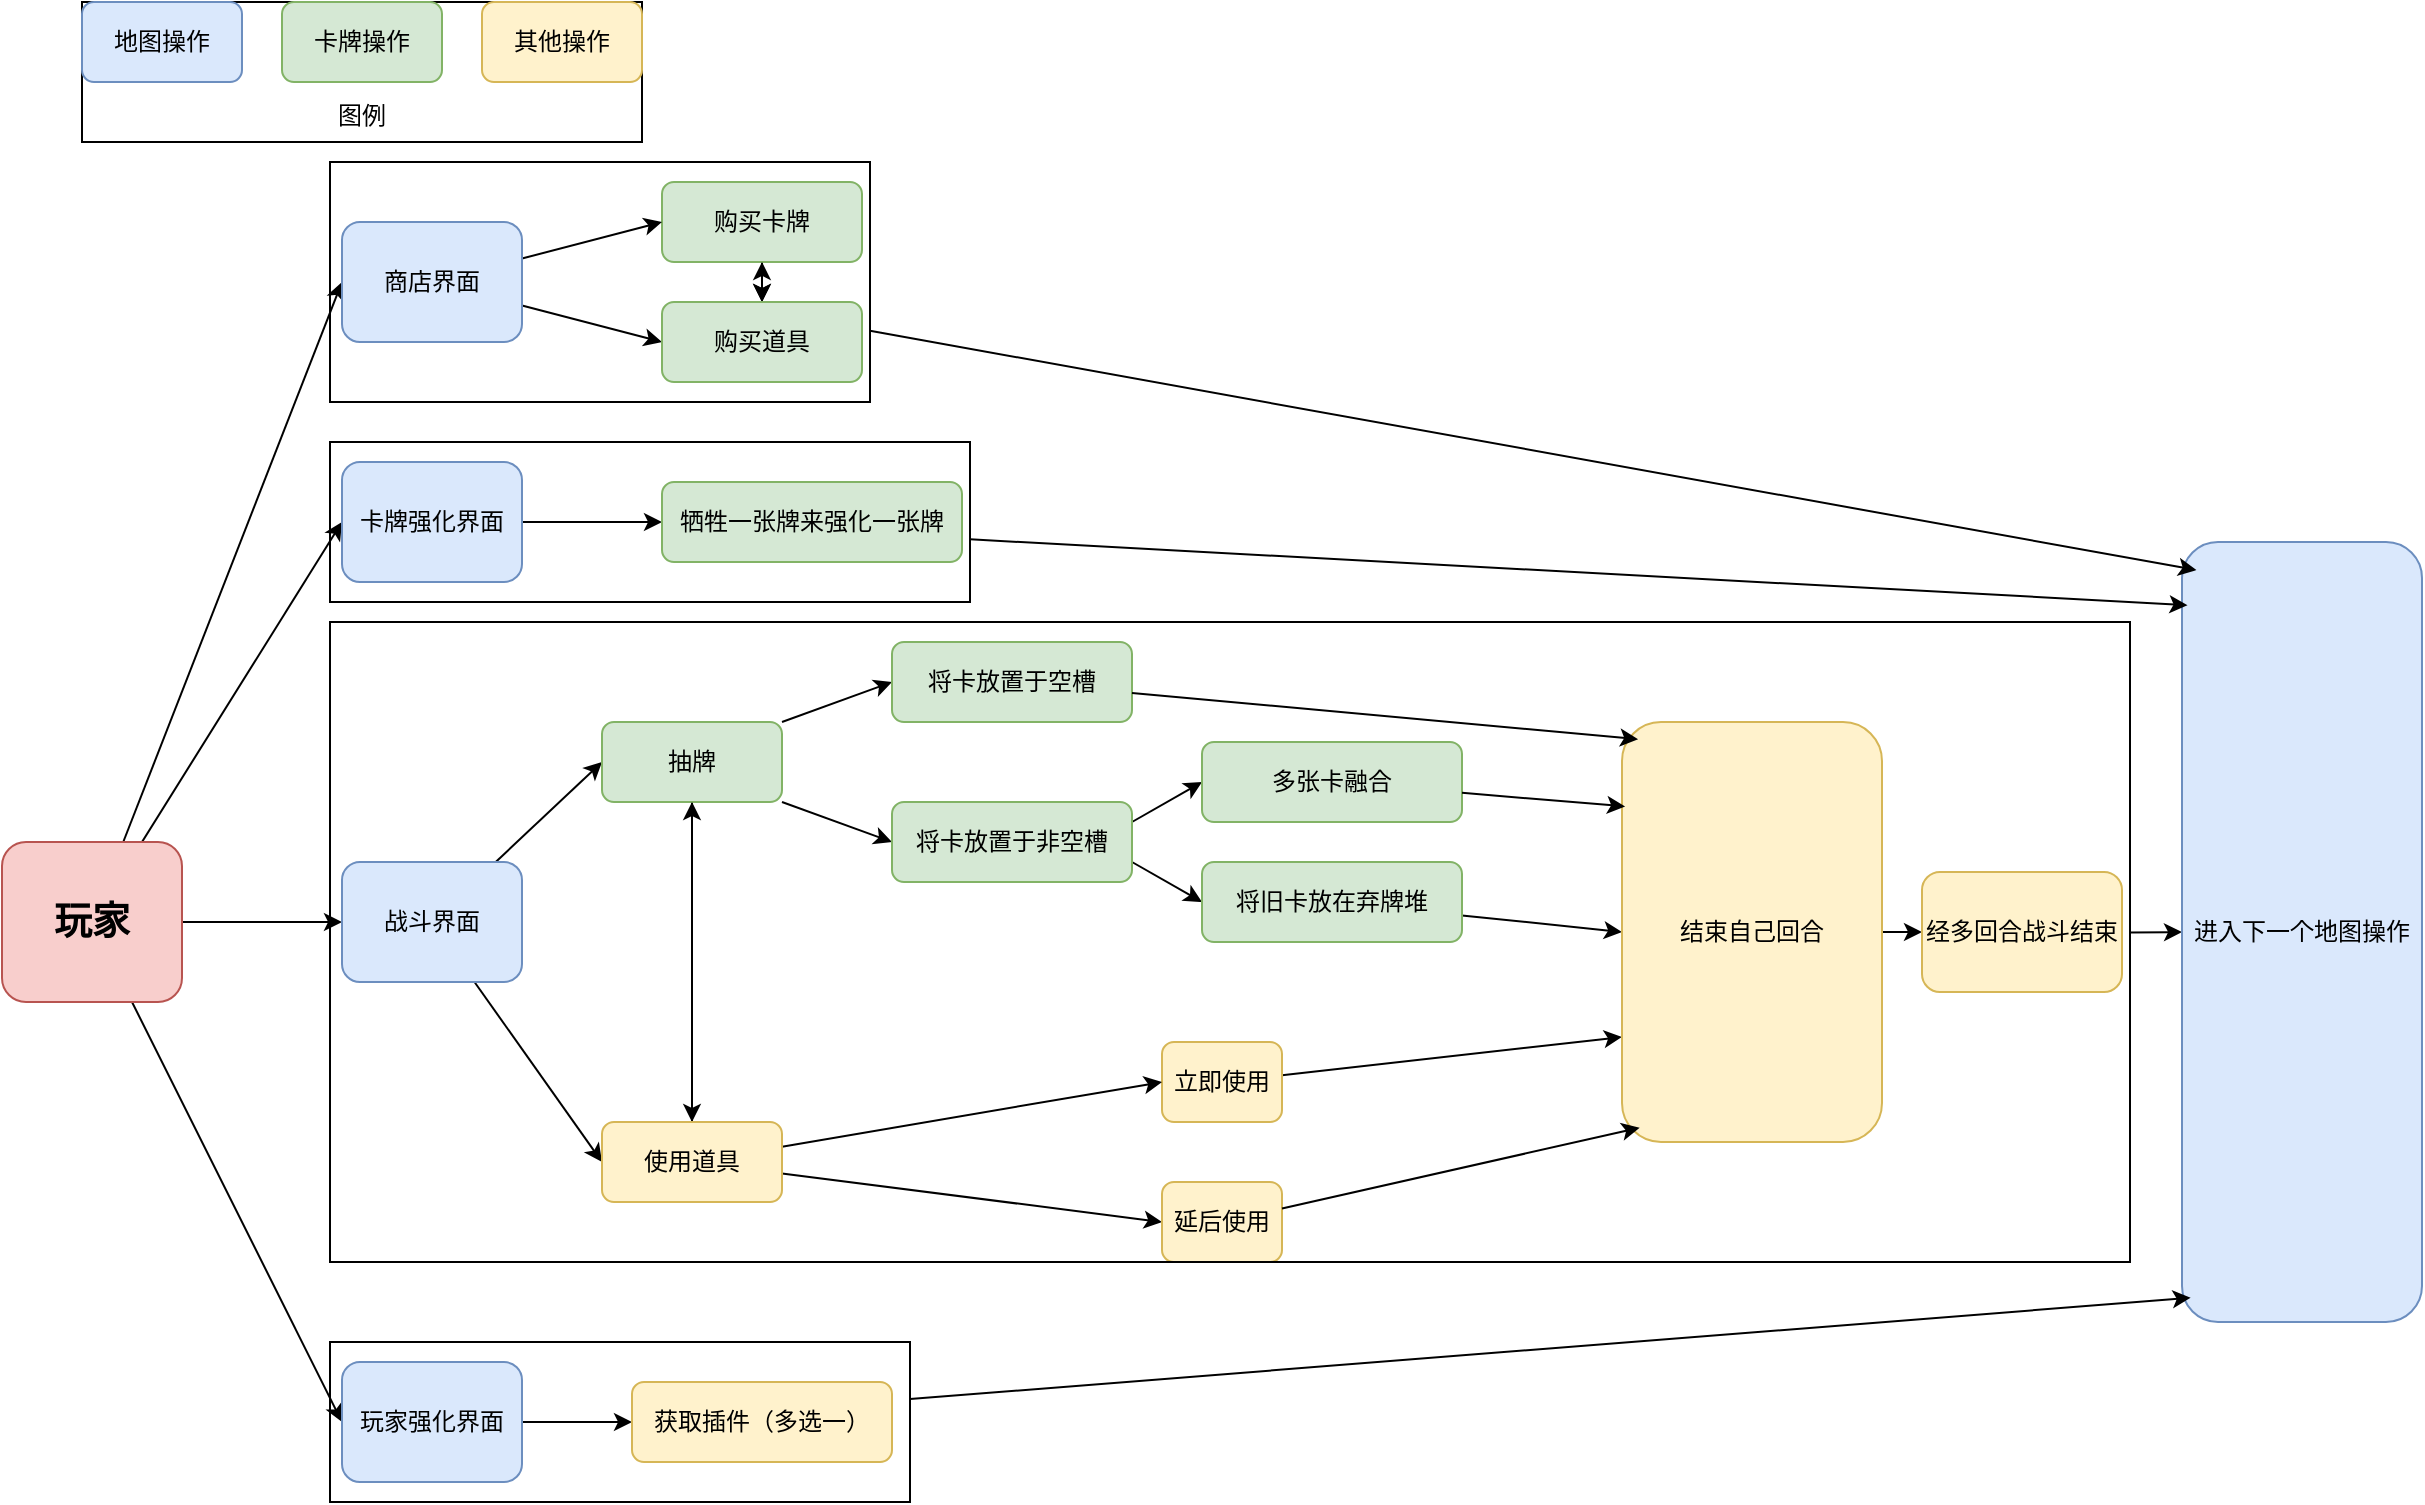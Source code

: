 <mxfile version="24.7.14">
  <diagram name="第 1 页" id="i8MqhCAHrSAyVpUwQ_SO">
    <mxGraphModel dx="2785" dy="1049" grid="1" gridSize="10" guides="1" tooltips="1" connect="1" arrows="1" fold="1" page="1" pageScale="1" pageWidth="827" pageHeight="1169" background="none" math="0" shadow="0">
      <root>
        <mxCell id="0" />
        <mxCell id="1" parent="0" />
        <mxCell id="GtimxReasQ_3gJzBnS7Q-70" style="edgeStyle=none;rounded=0;orthogonalLoop=1;jettySize=auto;html=1;entryX=0;entryY=0.5;entryDx=0;entryDy=0;" edge="1" parent="1" source="GtimxReasQ_3gJzBnS7Q-1" target="GtimxReasQ_3gJzBnS7Q-47">
          <mxGeometry relative="1" as="geometry" />
        </mxCell>
        <mxCell id="GtimxReasQ_3gJzBnS7Q-71" style="edgeStyle=none;rounded=0;orthogonalLoop=1;jettySize=auto;html=1;entryX=0;entryY=0.5;entryDx=0;entryDy=0;" edge="1" parent="1" source="GtimxReasQ_3gJzBnS7Q-1" target="GtimxReasQ_3gJzBnS7Q-17">
          <mxGeometry relative="1" as="geometry" />
        </mxCell>
        <mxCell id="GtimxReasQ_3gJzBnS7Q-72" style="edgeStyle=none;rounded=0;orthogonalLoop=1;jettySize=auto;html=1;entryX=0;entryY=0.5;entryDx=0;entryDy=0;" edge="1" parent="1" source="GtimxReasQ_3gJzBnS7Q-1" target="GtimxReasQ_3gJzBnS7Q-15">
          <mxGeometry relative="1" as="geometry" />
        </mxCell>
        <mxCell id="GtimxReasQ_3gJzBnS7Q-73" style="edgeStyle=none;rounded=0;orthogonalLoop=1;jettySize=auto;html=1;entryX=0;entryY=0.5;entryDx=0;entryDy=0;" edge="1" parent="1" source="GtimxReasQ_3gJzBnS7Q-1" target="GtimxReasQ_3gJzBnS7Q-16">
          <mxGeometry relative="1" as="geometry" />
        </mxCell>
        <mxCell id="GtimxReasQ_3gJzBnS7Q-1" value="&lt;b style=&quot;font-size: 19px;&quot;&gt;玩家&lt;/b&gt;" style="rounded=1;whiteSpace=wrap;html=1;fillColor=#f8cecc;strokeColor=#b85450;" vertex="1" parent="1">
          <mxGeometry x="-40" y="420" width="90" height="80" as="geometry" />
        </mxCell>
        <mxCell id="GtimxReasQ_3gJzBnS7Q-10" value="&lt;div&gt;&lt;br&gt;&lt;/div&gt;&lt;div&gt;&lt;br&gt;&lt;/div&gt;&lt;div&gt;&lt;br&gt;&lt;/div&gt;&lt;div&gt;图例&lt;/div&gt;" style="rounded=0;whiteSpace=wrap;html=1;" vertex="1" parent="1">
          <mxGeometry width="280" height="70" as="geometry" />
        </mxCell>
        <mxCell id="GtimxReasQ_3gJzBnS7Q-11" value="地图操作" style="rounded=1;whiteSpace=wrap;html=1;fillColor=#dae8fc;strokeColor=#6c8ebf;" vertex="1" parent="1">
          <mxGeometry width="80" height="40" as="geometry" />
        </mxCell>
        <mxCell id="GtimxReasQ_3gJzBnS7Q-12" value="卡牌操作" style="rounded=1;whiteSpace=wrap;html=1;fillColor=#d5e8d4;strokeColor=#82b366;" vertex="1" parent="1">
          <mxGeometry x="100" width="80" height="40" as="geometry" />
        </mxCell>
        <mxCell id="GtimxReasQ_3gJzBnS7Q-13" value="其他操作" style="rounded=1;whiteSpace=wrap;html=1;fillColor=#fff2cc;strokeColor=#d6b656;" vertex="1" parent="1">
          <mxGeometry x="200" width="80" height="40" as="geometry" />
        </mxCell>
        <mxCell id="GtimxReasQ_3gJzBnS7Q-14" style="edgeStyle=orthogonalEdgeStyle;rounded=0;orthogonalLoop=1;jettySize=auto;html=1;exitX=0.5;exitY=1;exitDx=0;exitDy=0;" edge="1" parent="1" source="GtimxReasQ_3gJzBnS7Q-10" target="GtimxReasQ_3gJzBnS7Q-10">
          <mxGeometry relative="1" as="geometry" />
        </mxCell>
        <mxCell id="GtimxReasQ_3gJzBnS7Q-64" style="edgeStyle=none;rounded=0;orthogonalLoop=1;jettySize=auto;html=1;entryX=0;entryY=0.5;entryDx=0;entryDy=0;" edge="1" parent="1" source="GtimxReasQ_3gJzBnS7Q-15" target="GtimxReasQ_3gJzBnS7Q-57">
          <mxGeometry relative="1" as="geometry" />
        </mxCell>
        <mxCell id="GtimxReasQ_3gJzBnS7Q-65" style="edgeStyle=none;rounded=0;orthogonalLoop=1;jettySize=auto;html=1;entryX=0;entryY=0.5;entryDx=0;entryDy=0;" edge="1" parent="1" source="GtimxReasQ_3gJzBnS7Q-15" target="GtimxReasQ_3gJzBnS7Q-60">
          <mxGeometry relative="1" as="geometry" />
        </mxCell>
        <mxCell id="GtimxReasQ_3gJzBnS7Q-15" value="战斗界面" style="rounded=1;whiteSpace=wrap;html=1;fillColor=#dae8fc;strokeColor=#6c8ebf;" vertex="1" parent="1">
          <mxGeometry x="130" y="430" width="90" height="60" as="geometry" />
        </mxCell>
        <mxCell id="GtimxReasQ_3gJzBnS7Q-58" style="edgeStyle=none;rounded=0;orthogonalLoop=1;jettySize=auto;html=1;" edge="1" parent="1" source="GtimxReasQ_3gJzBnS7Q-16" target="GtimxReasQ_3gJzBnS7Q-56">
          <mxGeometry relative="1" as="geometry" />
        </mxCell>
        <mxCell id="GtimxReasQ_3gJzBnS7Q-16" value="玩家强化界面" style="rounded=1;whiteSpace=wrap;html=1;fillColor=#dae8fc;strokeColor=#6c8ebf;" vertex="1" parent="1">
          <mxGeometry x="130" y="680" width="90" height="60" as="geometry" />
        </mxCell>
        <mxCell id="GtimxReasQ_3gJzBnS7Q-53" style="edgeStyle=none;rounded=0;orthogonalLoop=1;jettySize=auto;html=1;" edge="1" parent="1" source="GtimxReasQ_3gJzBnS7Q-17" target="GtimxReasQ_3gJzBnS7Q-52">
          <mxGeometry relative="1" as="geometry" />
        </mxCell>
        <mxCell id="GtimxReasQ_3gJzBnS7Q-17" value="卡牌强化界面" style="rounded=1;whiteSpace=wrap;html=1;fillColor=#dae8fc;strokeColor=#6c8ebf;" vertex="1" parent="1">
          <mxGeometry x="130" y="230" width="90" height="60" as="geometry" />
        </mxCell>
        <mxCell id="GtimxReasQ_3gJzBnS7Q-68" style="edgeStyle=none;rounded=0;orthogonalLoop=1;jettySize=auto;html=1;entryX=0.5;entryY=0;entryDx=0;entryDy=0;" edge="1" parent="1" source="GtimxReasQ_3gJzBnS7Q-18" target="GtimxReasQ_3gJzBnS7Q-49">
          <mxGeometry relative="1" as="geometry" />
        </mxCell>
        <mxCell id="GtimxReasQ_3gJzBnS7Q-102" style="edgeStyle=none;rounded=0;orthogonalLoop=1;jettySize=auto;html=1;entryX=0.5;entryY=0;entryDx=0;entryDy=0;" edge="1" parent="1" source="GtimxReasQ_3gJzBnS7Q-18" target="GtimxReasQ_3gJzBnS7Q-49">
          <mxGeometry relative="1" as="geometry" />
        </mxCell>
        <mxCell id="GtimxReasQ_3gJzBnS7Q-18" value="购买卡牌" style="rounded=1;whiteSpace=wrap;html=1;fillColor=#d5e8d4;strokeColor=#82b366;" vertex="1" parent="1">
          <mxGeometry x="290" y="90" width="100" height="40" as="geometry" />
        </mxCell>
        <mxCell id="GtimxReasQ_3gJzBnS7Q-66" style="edgeStyle=none;rounded=0;orthogonalLoop=1;jettySize=auto;html=1;entryX=0;entryY=0.5;entryDx=0;entryDy=0;" edge="1" parent="1" source="GtimxReasQ_3gJzBnS7Q-47" target="GtimxReasQ_3gJzBnS7Q-18">
          <mxGeometry relative="1" as="geometry" />
        </mxCell>
        <mxCell id="GtimxReasQ_3gJzBnS7Q-67" style="edgeStyle=none;rounded=0;orthogonalLoop=1;jettySize=auto;html=1;entryX=0;entryY=0.5;entryDx=0;entryDy=0;" edge="1" parent="1" source="GtimxReasQ_3gJzBnS7Q-47" target="GtimxReasQ_3gJzBnS7Q-49">
          <mxGeometry relative="1" as="geometry" />
        </mxCell>
        <mxCell id="GtimxReasQ_3gJzBnS7Q-47" value="商店界面" style="rounded=1;whiteSpace=wrap;html=1;fillColor=#dae8fc;strokeColor=#6c8ebf;" vertex="1" parent="1">
          <mxGeometry x="130" y="110" width="90" height="60" as="geometry" />
        </mxCell>
        <mxCell id="GtimxReasQ_3gJzBnS7Q-104" style="edgeStyle=none;rounded=0;orthogonalLoop=1;jettySize=auto;html=1;" edge="1" parent="1" source="GtimxReasQ_3gJzBnS7Q-49">
          <mxGeometry relative="1" as="geometry">
            <mxPoint x="340" y="130" as="targetPoint" />
          </mxGeometry>
        </mxCell>
        <mxCell id="GtimxReasQ_3gJzBnS7Q-49" value="购买道具" style="rounded=1;whiteSpace=wrap;html=1;fillColor=#d5e8d4;strokeColor=#82b366;" vertex="1" parent="1">
          <mxGeometry x="290" y="150" width="100" height="40" as="geometry" />
        </mxCell>
        <mxCell id="GtimxReasQ_3gJzBnS7Q-52" value="牺牲一张牌来强化一张牌" style="rounded=1;whiteSpace=wrap;html=1;fillColor=#d5e8d4;strokeColor=#82b366;" vertex="1" parent="1">
          <mxGeometry x="290" y="240" width="150" height="40" as="geometry" />
        </mxCell>
        <mxCell id="GtimxReasQ_3gJzBnS7Q-56" value="获取插件（多选一）" style="rounded=1;whiteSpace=wrap;html=1;fillColor=#fff2cc;strokeColor=#d6b656;" vertex="1" parent="1">
          <mxGeometry x="275" y="690" width="130" height="40" as="geometry" />
        </mxCell>
        <mxCell id="GtimxReasQ_3gJzBnS7Q-76" style="edgeStyle=none;rounded=0;orthogonalLoop=1;jettySize=auto;html=1;" edge="1" parent="1" source="GtimxReasQ_3gJzBnS7Q-57" target="GtimxReasQ_3gJzBnS7Q-60">
          <mxGeometry relative="1" as="geometry" />
        </mxCell>
        <mxCell id="GtimxReasQ_3gJzBnS7Q-77" style="edgeStyle=none;rounded=0;orthogonalLoop=1;jettySize=auto;html=1;entryX=0;entryY=0.5;entryDx=0;entryDy=0;exitX=1;exitY=0;exitDx=0;exitDy=0;" edge="1" parent="1" source="GtimxReasQ_3gJzBnS7Q-57" target="GtimxReasQ_3gJzBnS7Q-61">
          <mxGeometry relative="1" as="geometry" />
        </mxCell>
        <mxCell id="GtimxReasQ_3gJzBnS7Q-78" style="edgeStyle=none;rounded=0;orthogonalLoop=1;jettySize=auto;html=1;entryX=0;entryY=0.5;entryDx=0;entryDy=0;exitX=1;exitY=1;exitDx=0;exitDy=0;" edge="1" parent="1" source="GtimxReasQ_3gJzBnS7Q-57" target="GtimxReasQ_3gJzBnS7Q-74">
          <mxGeometry relative="1" as="geometry" />
        </mxCell>
        <mxCell id="GtimxReasQ_3gJzBnS7Q-57" value="抽牌" style="rounded=1;whiteSpace=wrap;html=1;fillColor=#d5e8d4;strokeColor=#82b366;" vertex="1" parent="1">
          <mxGeometry x="260" y="360" width="90" height="40" as="geometry" />
        </mxCell>
        <mxCell id="GtimxReasQ_3gJzBnS7Q-95" style="edgeStyle=none;rounded=0;orthogonalLoop=1;jettySize=auto;html=1;entryX=0;entryY=0.75;entryDx=0;entryDy=0;" edge="1" parent="1" source="GtimxReasQ_3gJzBnS7Q-59" target="GtimxReasQ_3gJzBnS7Q-88">
          <mxGeometry relative="1" as="geometry" />
        </mxCell>
        <mxCell id="GtimxReasQ_3gJzBnS7Q-59" value="立即使用" style="rounded=1;whiteSpace=wrap;html=1;fillColor=#fff2cc;strokeColor=#d6b656;" vertex="1" parent="1">
          <mxGeometry x="540" y="520" width="60" height="40" as="geometry" />
        </mxCell>
        <mxCell id="GtimxReasQ_3gJzBnS7Q-75" style="edgeStyle=none;rounded=0;orthogonalLoop=1;jettySize=auto;html=1;entryX=0.5;entryY=1;entryDx=0;entryDy=0;" edge="1" parent="1" source="GtimxReasQ_3gJzBnS7Q-60" target="GtimxReasQ_3gJzBnS7Q-57">
          <mxGeometry relative="1" as="geometry" />
        </mxCell>
        <mxCell id="GtimxReasQ_3gJzBnS7Q-85" style="edgeStyle=none;rounded=0;orthogonalLoop=1;jettySize=auto;html=1;entryX=0;entryY=0.5;entryDx=0;entryDy=0;" edge="1" parent="1" source="GtimxReasQ_3gJzBnS7Q-60" target="GtimxReasQ_3gJzBnS7Q-59">
          <mxGeometry relative="1" as="geometry" />
        </mxCell>
        <mxCell id="GtimxReasQ_3gJzBnS7Q-86" style="edgeStyle=none;rounded=0;orthogonalLoop=1;jettySize=auto;html=1;entryX=0;entryY=0.5;entryDx=0;entryDy=0;" edge="1" parent="1" source="GtimxReasQ_3gJzBnS7Q-60" target="GtimxReasQ_3gJzBnS7Q-84">
          <mxGeometry relative="1" as="geometry" />
        </mxCell>
        <mxCell id="GtimxReasQ_3gJzBnS7Q-60" value="使用道具" style="rounded=1;whiteSpace=wrap;html=1;fillColor=#fff2cc;strokeColor=#d6b656;" vertex="1" parent="1">
          <mxGeometry x="260" y="560" width="90" height="40" as="geometry" />
        </mxCell>
        <mxCell id="GtimxReasQ_3gJzBnS7Q-61" value="将卡放置于空槽" style="rounded=1;whiteSpace=wrap;html=1;fillColor=#d5e8d4;strokeColor=#82b366;" vertex="1" parent="1">
          <mxGeometry x="405" y="320" width="120" height="40" as="geometry" />
        </mxCell>
        <mxCell id="GtimxReasQ_3gJzBnS7Q-80" style="edgeStyle=none;rounded=0;orthogonalLoop=1;jettySize=auto;html=1;entryX=0;entryY=0.5;entryDx=0;entryDy=0;exitX=1;exitY=0.25;exitDx=0;exitDy=0;" edge="1" parent="1" source="GtimxReasQ_3gJzBnS7Q-74" target="GtimxReasQ_3gJzBnS7Q-79">
          <mxGeometry relative="1" as="geometry" />
        </mxCell>
        <mxCell id="GtimxReasQ_3gJzBnS7Q-82" style="edgeStyle=none;rounded=0;orthogonalLoop=1;jettySize=auto;html=1;entryX=0;entryY=0.5;entryDx=0;entryDy=0;exitX=1;exitY=0.75;exitDx=0;exitDy=0;" edge="1" parent="1" source="GtimxReasQ_3gJzBnS7Q-74" target="GtimxReasQ_3gJzBnS7Q-81">
          <mxGeometry relative="1" as="geometry">
            <mxPoint x="530" y="430" as="sourcePoint" />
          </mxGeometry>
        </mxCell>
        <mxCell id="GtimxReasQ_3gJzBnS7Q-74" value="将卡放置于非空槽" style="rounded=1;whiteSpace=wrap;html=1;fillColor=#d5e8d4;strokeColor=#82b366;" vertex="1" parent="1">
          <mxGeometry x="405" y="400" width="120" height="40" as="geometry" />
        </mxCell>
        <mxCell id="GtimxReasQ_3gJzBnS7Q-79" value="多张卡融合" style="rounded=1;whiteSpace=wrap;html=1;fillColor=#d5e8d4;strokeColor=#82b366;" vertex="1" parent="1">
          <mxGeometry x="560" y="370" width="130" height="40" as="geometry" />
        </mxCell>
        <mxCell id="GtimxReasQ_3gJzBnS7Q-94" style="edgeStyle=none;rounded=0;orthogonalLoop=1;jettySize=auto;html=1;entryX=0;entryY=0.5;entryDx=0;entryDy=0;" edge="1" parent="1" source="GtimxReasQ_3gJzBnS7Q-81" target="GtimxReasQ_3gJzBnS7Q-88">
          <mxGeometry relative="1" as="geometry" />
        </mxCell>
        <mxCell id="GtimxReasQ_3gJzBnS7Q-81" value="将旧卡放在弃牌堆" style="rounded=1;whiteSpace=wrap;html=1;fillColor=#d5e8d4;strokeColor=#82b366;" vertex="1" parent="1">
          <mxGeometry x="560" y="430" width="130" height="40" as="geometry" />
        </mxCell>
        <mxCell id="GtimxReasQ_3gJzBnS7Q-84" value="延后使用" style="rounded=1;whiteSpace=wrap;html=1;fillColor=#fff2cc;strokeColor=#d6b656;" vertex="1" parent="1">
          <mxGeometry x="540" y="590" width="60" height="40" as="geometry" />
        </mxCell>
        <mxCell id="GtimxReasQ_3gJzBnS7Q-106" style="edgeStyle=none;rounded=0;orthogonalLoop=1;jettySize=auto;html=1;entryX=0;entryY=0.5;entryDx=0;entryDy=0;" edge="1" parent="1" source="GtimxReasQ_3gJzBnS7Q-88" target="GtimxReasQ_3gJzBnS7Q-105">
          <mxGeometry relative="1" as="geometry" />
        </mxCell>
        <mxCell id="GtimxReasQ_3gJzBnS7Q-88" value="结束自己回合" style="rounded=1;whiteSpace=wrap;html=1;fillColor=#fff2cc;strokeColor=#d6b656;" vertex="1" parent="1">
          <mxGeometry x="770" y="360" width="130" height="210" as="geometry" />
        </mxCell>
        <mxCell id="GtimxReasQ_3gJzBnS7Q-92" style="edgeStyle=none;rounded=0;orthogonalLoop=1;jettySize=auto;html=1;entryX=0.062;entryY=0.041;entryDx=0;entryDy=0;entryPerimeter=0;" edge="1" parent="1" source="GtimxReasQ_3gJzBnS7Q-61" target="GtimxReasQ_3gJzBnS7Q-88">
          <mxGeometry relative="1" as="geometry" />
        </mxCell>
        <mxCell id="GtimxReasQ_3gJzBnS7Q-93" style="edgeStyle=none;rounded=0;orthogonalLoop=1;jettySize=auto;html=1;entryX=0.012;entryY=0.201;entryDx=0;entryDy=0;entryPerimeter=0;" edge="1" parent="1" source="GtimxReasQ_3gJzBnS7Q-79" target="GtimxReasQ_3gJzBnS7Q-88">
          <mxGeometry relative="1" as="geometry" />
        </mxCell>
        <mxCell id="GtimxReasQ_3gJzBnS7Q-96" style="edgeStyle=none;rounded=0;orthogonalLoop=1;jettySize=auto;html=1;entryX=0.068;entryY=0.966;entryDx=0;entryDy=0;entryPerimeter=0;" edge="1" parent="1" source="GtimxReasQ_3gJzBnS7Q-84" target="GtimxReasQ_3gJzBnS7Q-88">
          <mxGeometry relative="1" as="geometry" />
        </mxCell>
        <mxCell id="GtimxReasQ_3gJzBnS7Q-98" value="" style="rounded=0;whiteSpace=wrap;html=1;fillColor=none;" vertex="1" parent="1">
          <mxGeometry x="124" y="220" width="320" height="80" as="geometry" />
        </mxCell>
        <mxCell id="GtimxReasQ_3gJzBnS7Q-108" style="edgeStyle=none;rounded=0;orthogonalLoop=1;jettySize=auto;html=1;entryX=0;entryY=0.5;entryDx=0;entryDy=0;" edge="1" parent="1" source="GtimxReasQ_3gJzBnS7Q-99" target="GtimxReasQ_3gJzBnS7Q-107">
          <mxGeometry relative="1" as="geometry" />
        </mxCell>
        <mxCell id="GtimxReasQ_3gJzBnS7Q-99" value="" style="rounded=0;whiteSpace=wrap;html=1;fillColor=none;" vertex="1" parent="1">
          <mxGeometry x="124" y="310" width="900" height="320" as="geometry" />
        </mxCell>
        <mxCell id="GtimxReasQ_3gJzBnS7Q-100" value="" style="rounded=0;whiteSpace=wrap;html=1;fillColor=none;" vertex="1" parent="1">
          <mxGeometry x="124" y="670" width="290" height="80" as="geometry" />
        </mxCell>
        <mxCell id="GtimxReasQ_3gJzBnS7Q-97" value="" style="rounded=0;whiteSpace=wrap;html=1;fillColor=none;" vertex="1" parent="1">
          <mxGeometry x="124" y="80" width="270" height="120" as="geometry" />
        </mxCell>
        <mxCell id="GtimxReasQ_3gJzBnS7Q-105" value="经多回合战斗结束" style="rounded=1;whiteSpace=wrap;html=1;fillColor=#fff2cc;strokeColor=#d6b656;" vertex="1" parent="1">
          <mxGeometry x="920" y="435" width="100" height="60" as="geometry" />
        </mxCell>
        <mxCell id="GtimxReasQ_3gJzBnS7Q-107" value="进入下一个地图操作" style="rounded=1;whiteSpace=wrap;html=1;fillColor=#dae8fc;strokeColor=#6c8ebf;" vertex="1" parent="1">
          <mxGeometry x="1050" y="270" width="120" height="390" as="geometry" />
        </mxCell>
        <mxCell id="GtimxReasQ_3gJzBnS7Q-110" style="edgeStyle=none;rounded=0;orthogonalLoop=1;jettySize=auto;html=1;entryX=0.023;entryY=0.081;entryDx=0;entryDy=0;entryPerimeter=0;" edge="1" parent="1" source="GtimxReasQ_3gJzBnS7Q-98" target="GtimxReasQ_3gJzBnS7Q-107">
          <mxGeometry relative="1" as="geometry" />
        </mxCell>
        <mxCell id="GtimxReasQ_3gJzBnS7Q-112" style="edgeStyle=none;rounded=0;orthogonalLoop=1;jettySize=auto;html=1;entryX=0.036;entryY=0.969;entryDx=0;entryDy=0;entryPerimeter=0;" edge="1" parent="1" source="GtimxReasQ_3gJzBnS7Q-100" target="GtimxReasQ_3gJzBnS7Q-107">
          <mxGeometry relative="1" as="geometry" />
        </mxCell>
        <mxCell id="GtimxReasQ_3gJzBnS7Q-114" style="edgeStyle=none;rounded=0;orthogonalLoop=1;jettySize=auto;html=1;entryX=0.06;entryY=0.036;entryDx=0;entryDy=0;entryPerimeter=0;" edge="1" parent="1" source="GtimxReasQ_3gJzBnS7Q-97" target="GtimxReasQ_3gJzBnS7Q-107">
          <mxGeometry relative="1" as="geometry" />
        </mxCell>
      </root>
    </mxGraphModel>
  </diagram>
</mxfile>

